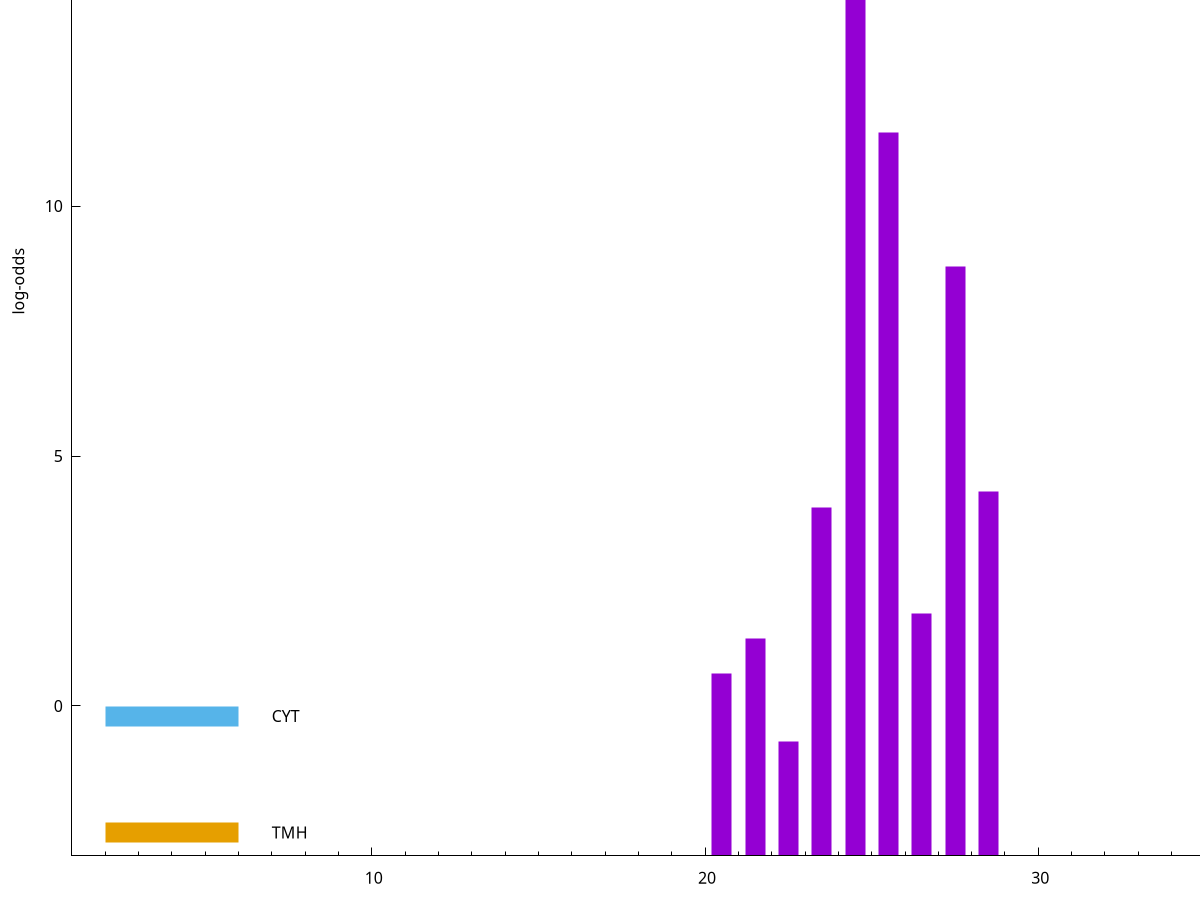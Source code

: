set title "LipoP predictions for SRR5666458.gff"
set size 2., 1.4
set xrange [1:70] 
set mxtics 10
set yrange [-3:20]
set y2range [0:23]
set ylabel "log-odds"
set term postscript eps color solid "Helvetica" 30
set output "SRR5666458.gff9.eps"
set arrow from 2,15.3049 to 6,15.3049 nohead lt 1 lw 20
set label "SpI" at 7,15.3049
set arrow from 2,-0.200913 to 6,-0.200913 nohead lt 3 lw 20
set label "CYT" at 7,-0.200913
set arrow from 2,-2.53002 to 6,-2.53002 nohead lt 4 lw 20
set label "TMH" at 7,-2.53002
set arrow from 2,15.3049 to 6,15.3049 nohead lt 1 lw 20
set label "SpI" at 7,15.3049
# NOTE: The scores below are the log-odds scores with the threshold
# NOTE: subtracted (a hack to make gnuplot make the histogram all
# NOTE: look nice).
plot "-" axes x1y2 title "" with impulses lt 1 lw 20
24.500000 18.180500
25.500000 14.480900
27.500000 11.784630
28.500000 7.284570
23.500000 6.977070
26.500000 4.849600
21.500000 4.355600
20.500000 3.644781
22.500000 2.282160
e
exit
